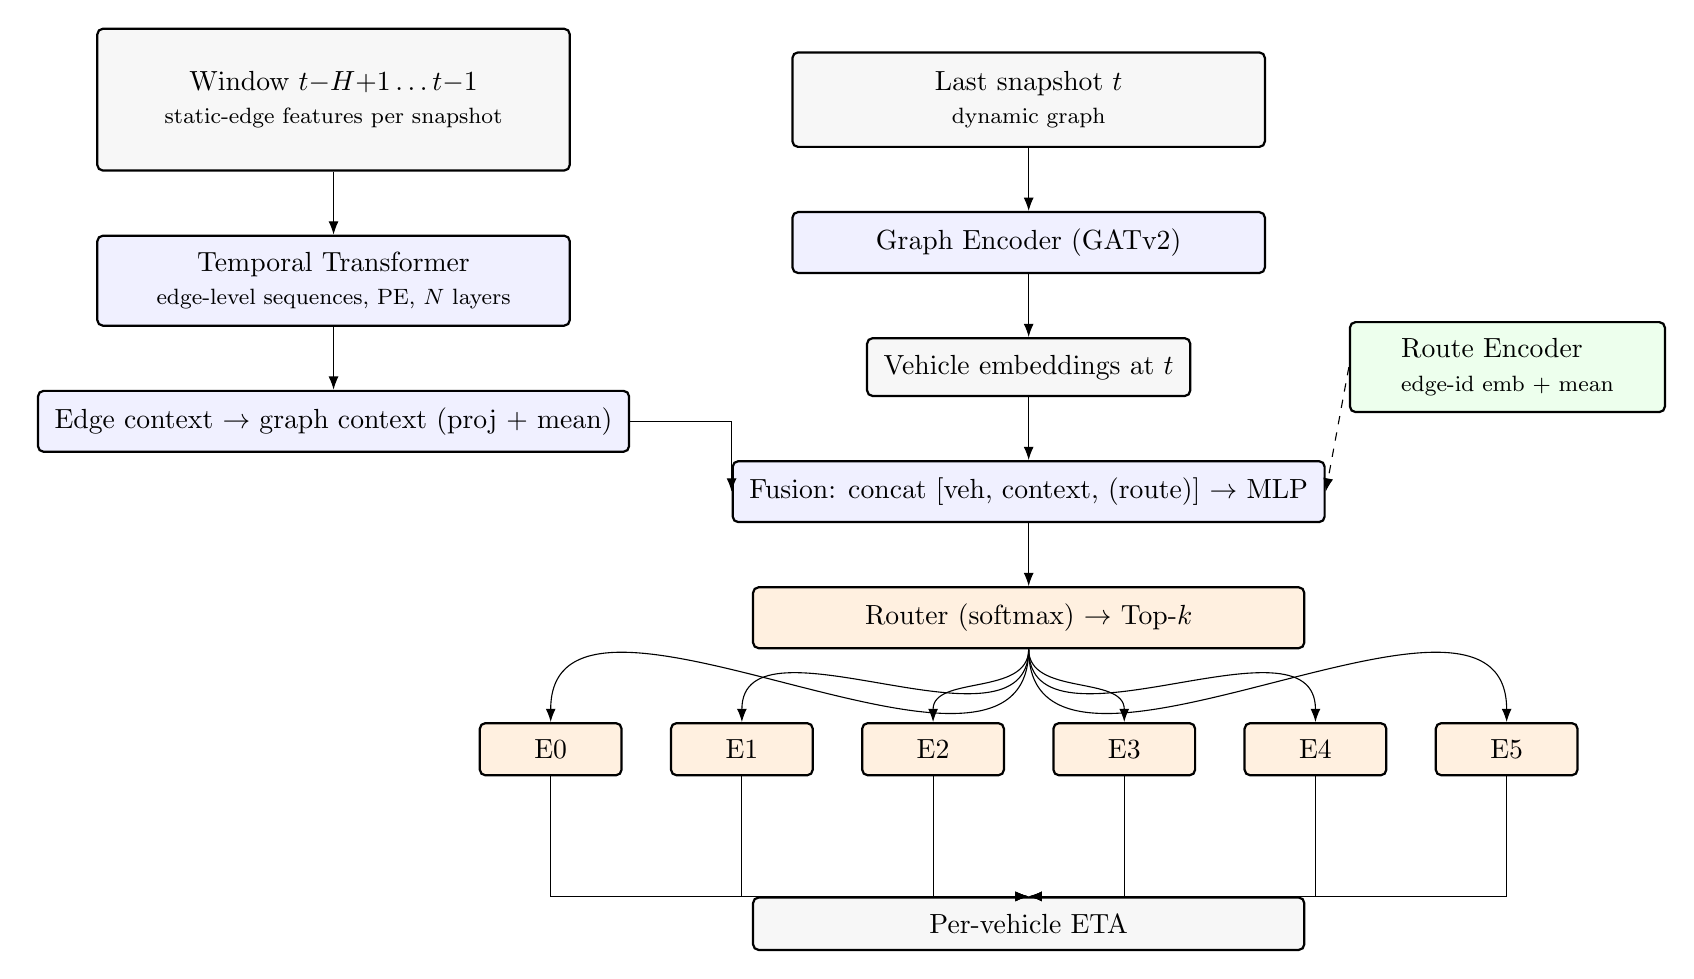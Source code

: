 % TikZ: Two-panel dataflow overview (keeps current main figure intact)
% Left: temporal context; Right: spatial+MoE path
\tikzset{
  block/.style = {draw, rounded corners=2pt, thick, align=center, inner sep=6pt, fill=black!3},
  op/.style    = {block, fill=blue!6},
  opt/.style   = {block, fill=green!7},
  moe/.style   = {block, fill=orange!12}
}

\begin{tikzpicture}[>=Latex, node distance=8mm]
% Panels
\node[block, minimum width=60mm, minimum height=18mm] (win)
  {Window $t{-}H{+}1\ldots t{-}1$ \\ \footnotesize static-edge features per snapshot};

\node[op, below=of win, minimum width=60mm] (temp)
  {Temporal Transformer \\ \footnotesize edge-level sequences, PE, $N$ layers};

\node[op, below=of temp, minimum width=60mm] (pool)
  {Edge context $\to$ graph context (proj + mean)};

\node[block, right=28mm of win, minimum width=60mm, minimum height=12mm] (last)
  {Last snapshot $t$ \\ \footnotesize dynamic graph};

\node[op, below=of last, minimum width=60mm] (enc)
  {Graph Encoder (GATv2)};

\node[block, below=of enc, minimum width=40mm] (veh)
  {Vehicle embeddings at $t$};

\node[opt, right=20mm of veh, minimum width=40mm, align=left] (route)
  {Route Encoder \\ \footnotesize edge-id emb + mean};

\node[op, below=of veh, minimum width=70mm] (fuse)
  {Fusion: concat [veh, context, (route)] $\to$ MLP};

\node[moe, below=of fuse, minimum width=70mm] (router)
  {Router (softmax) $\to$ Top-$k$};

\matrix (expertsrow) [row sep=0mm, column sep=6mm, below=8mm of router] {
  \node[moe, minimum width=18mm] (e0) {E0}; &
  \node[moe, minimum width=18mm] (e1) {E1}; &
  \node[moe, minimum width=18mm] (e2) {E2}; &
  \node[moe, minimum width=18mm] (e3) {E3}; &
  \node[moe, minimum width=18mm] (e4) {E4}; &
  \node[moe, minimum width=18mm] (e5) {E5}; \\
};

\node[block, below=14mm of expertsrow, minimum width=70mm] (pred)
  {Per-vehicle ETA};

% Connections
\draw[->] (win) -- (temp);
\draw[->] (temp) -- (pool);

\draw[->] (last) -- (enc);
\draw[->] (enc)  -- (veh);
\draw[->] (veh)  -- (fuse);
\draw[->, dashed] (route.west) -- (fuse.east);
\draw[->] (pool) -| (fuse.west);

\draw[->] (fuse) -- (router);
\foreach \x in {e0,e1,e2,e3,e4,e5}{\draw[->] (router.south) to[out=-90,in=90] (\x.north);}
\foreach \x in {e0,e1,e2,e3,e4,e5}{\draw[->] (\x.south) -- ++(0,-3mm) |- (pred.north);}
\end{tikzpicture}




